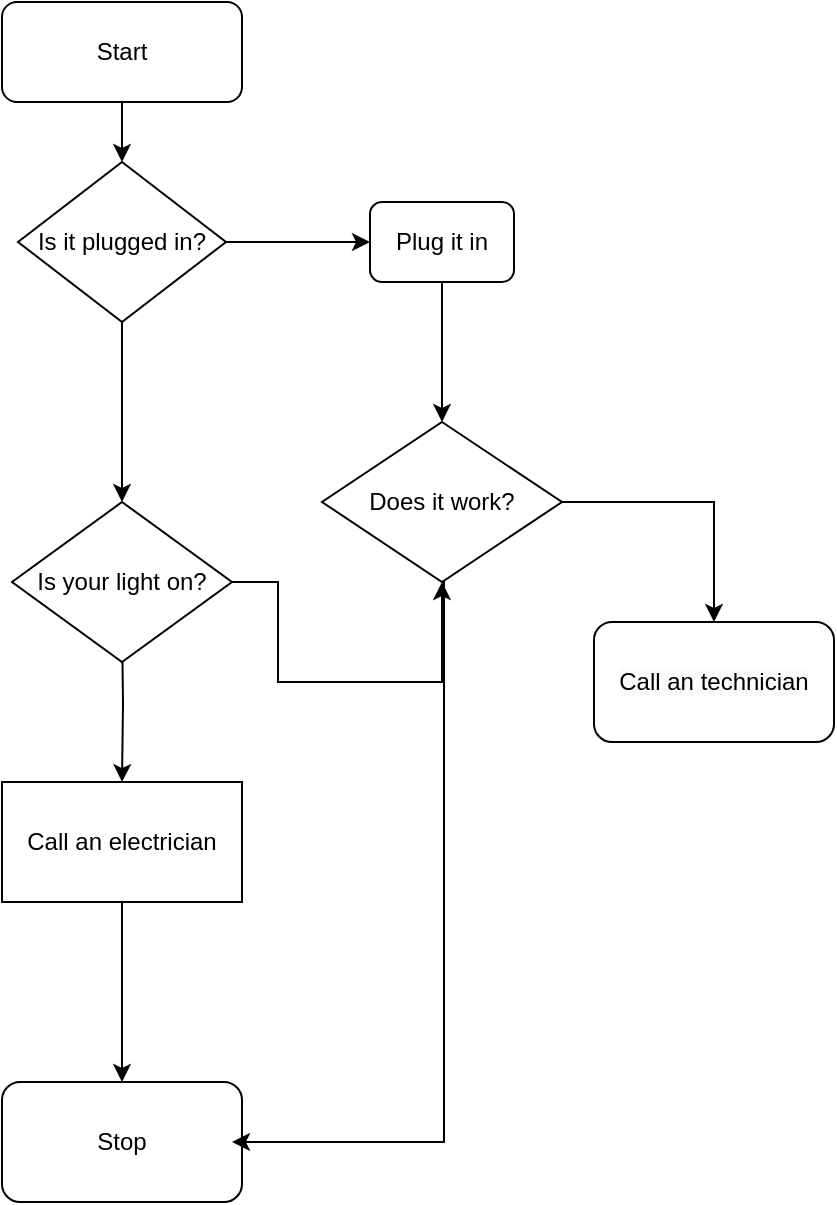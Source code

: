 <mxfile version="22.1.3" type="github">
  <diagram id="C5RBs43oDa-KdzZeNtuy" name="Page-1">
    <mxGraphModel dx="1434" dy="758" grid="1" gridSize="10" guides="1" tooltips="1" connect="1" arrows="1" fold="1" page="1" pageScale="1" pageWidth="827" pageHeight="1169" math="0" shadow="0">
      <root>
        <mxCell id="WIyWlLk6GJQsqaUBKTNV-0" />
        <mxCell id="WIyWlLk6GJQsqaUBKTNV-1" parent="WIyWlLk6GJQsqaUBKTNV-0" />
        <mxCell id="WniCA2Gf39MnclZsc7Ap-8" value="" style="edgeStyle=orthogonalEdgeStyle;rounded=0;orthogonalLoop=1;jettySize=auto;html=1;" edge="1" parent="WIyWlLk6GJQsqaUBKTNV-1" source="WniCA2Gf39MnclZsc7Ap-0" target="WniCA2Gf39MnclZsc7Ap-2">
          <mxGeometry relative="1" as="geometry" />
        </mxCell>
        <mxCell id="WniCA2Gf39MnclZsc7Ap-0" value="Start" style="rounded=1;whiteSpace=wrap;html=1;" vertex="1" parent="WIyWlLk6GJQsqaUBKTNV-1">
          <mxGeometry x="354" width="120" height="50" as="geometry" />
        </mxCell>
        <mxCell id="WniCA2Gf39MnclZsc7Ap-1" value="Stop" style="rounded=1;whiteSpace=wrap;html=1;" vertex="1" parent="WIyWlLk6GJQsqaUBKTNV-1">
          <mxGeometry x="354" y="540" width="120" height="60" as="geometry" />
        </mxCell>
        <mxCell id="WniCA2Gf39MnclZsc7Ap-4" value="" style="edgeStyle=orthogonalEdgeStyle;rounded=0;orthogonalLoop=1;jettySize=auto;html=1;" edge="1" parent="WIyWlLk6GJQsqaUBKTNV-1" source="WniCA2Gf39MnclZsc7Ap-2" target="WniCA2Gf39MnclZsc7Ap-3">
          <mxGeometry relative="1" as="geometry" />
        </mxCell>
        <mxCell id="WniCA2Gf39MnclZsc7Ap-10" value="" style="edgeStyle=orthogonalEdgeStyle;rounded=0;orthogonalLoop=1;jettySize=auto;html=1;" edge="1" parent="WIyWlLk6GJQsqaUBKTNV-1" source="WniCA2Gf39MnclZsc7Ap-2">
          <mxGeometry relative="1" as="geometry">
            <mxPoint x="414" y="250" as="targetPoint" />
          </mxGeometry>
        </mxCell>
        <mxCell id="WniCA2Gf39MnclZsc7Ap-2" value="Is it plugged in?" style="rhombus;whiteSpace=wrap;html=1;" vertex="1" parent="WIyWlLk6GJQsqaUBKTNV-1">
          <mxGeometry x="362" y="80" width="104" height="80" as="geometry" />
        </mxCell>
        <mxCell id="WniCA2Gf39MnclZsc7Ap-15" value="" style="edgeStyle=orthogonalEdgeStyle;rounded=0;orthogonalLoop=1;jettySize=auto;html=1;" edge="1" parent="WIyWlLk6GJQsqaUBKTNV-1" source="WniCA2Gf39MnclZsc7Ap-3">
          <mxGeometry relative="1" as="geometry">
            <mxPoint x="574" y="210" as="targetPoint" />
          </mxGeometry>
        </mxCell>
        <mxCell id="WniCA2Gf39MnclZsc7Ap-3" value="Plug it in" style="rounded=1;whiteSpace=wrap;html=1;" vertex="1" parent="WIyWlLk6GJQsqaUBKTNV-1">
          <mxGeometry x="538" y="100" width="72" height="40" as="geometry" />
        </mxCell>
        <mxCell id="WniCA2Gf39MnclZsc7Ap-12" value="" style="edgeStyle=orthogonalEdgeStyle;rounded=0;orthogonalLoop=1;jettySize=auto;html=1;" edge="1" parent="WIyWlLk6GJQsqaUBKTNV-1" target="WniCA2Gf39MnclZsc7Ap-11">
          <mxGeometry relative="1" as="geometry">
            <mxPoint x="414" y="310" as="sourcePoint" />
          </mxGeometry>
        </mxCell>
        <mxCell id="WniCA2Gf39MnclZsc7Ap-13" value="" style="edgeStyle=orthogonalEdgeStyle;rounded=0;orthogonalLoop=1;jettySize=auto;html=1;" edge="1" parent="WIyWlLk6GJQsqaUBKTNV-1" source="WniCA2Gf39MnclZsc7Ap-11" target="WniCA2Gf39MnclZsc7Ap-1">
          <mxGeometry relative="1" as="geometry" />
        </mxCell>
        <mxCell id="WniCA2Gf39MnclZsc7Ap-11" value="Call an electrician" style="whiteSpace=wrap;html=1;" vertex="1" parent="WIyWlLk6GJQsqaUBKTNV-1">
          <mxGeometry x="354" y="390" width="120" height="60" as="geometry" />
        </mxCell>
        <mxCell id="WniCA2Gf39MnclZsc7Ap-19" value="" style="edgeStyle=orthogonalEdgeStyle;rounded=0;orthogonalLoop=1;jettySize=auto;html=1;" edge="1" parent="WIyWlLk6GJQsqaUBKTNV-1" source="WniCA2Gf39MnclZsc7Ap-23" target="WniCA2Gf39MnclZsc7Ap-18">
          <mxGeometry relative="1" as="geometry">
            <mxPoint x="634" y="240" as="sourcePoint" />
            <Array as="points">
              <mxPoint x="710" y="250" />
            </Array>
          </mxGeometry>
        </mxCell>
        <mxCell id="WniCA2Gf39MnclZsc7Ap-21" value="" style="edgeStyle=orthogonalEdgeStyle;rounded=0;orthogonalLoop=1;jettySize=auto;html=1;entryX=1;entryY=0.5;entryDx=0;entryDy=0;" edge="1" parent="WIyWlLk6GJQsqaUBKTNV-1">
          <mxGeometry relative="1" as="geometry">
            <mxPoint x="575" y="270" as="sourcePoint" />
            <mxPoint x="469" y="570" as="targetPoint" />
            <Array as="points">
              <mxPoint x="575" y="570" />
            </Array>
          </mxGeometry>
        </mxCell>
        <mxCell id="WniCA2Gf39MnclZsc7Ap-18" value="&lt;span style=&quot;color: rgb(0, 0, 0); font-family: Helvetica; font-size: 12px; font-style: normal; font-variant-ligatures: normal; font-variant-caps: normal; font-weight: 400; letter-spacing: normal; orphans: 2; text-align: center; text-indent: 0px; text-transform: none; widows: 2; word-spacing: 0px; -webkit-text-stroke-width: 0px; background-color: rgb(251, 251, 251); text-decoration-thickness: initial; text-decoration-style: initial; text-decoration-color: initial; float: none; display: inline !important;&quot;&gt;Call an technician&lt;/span&gt;" style="whiteSpace=wrap;html=1;rounded=1;" vertex="1" parent="WIyWlLk6GJQsqaUBKTNV-1">
          <mxGeometry x="650" y="310" width="120" height="60" as="geometry" />
        </mxCell>
        <mxCell id="WniCA2Gf39MnclZsc7Ap-25" value="" style="edgeStyle=orthogonalEdgeStyle;rounded=0;orthogonalLoop=1;jettySize=auto;html=1;" edge="1" parent="WIyWlLk6GJQsqaUBKTNV-1" source="WniCA2Gf39MnclZsc7Ap-22" target="WniCA2Gf39MnclZsc7Ap-23">
          <mxGeometry relative="1" as="geometry">
            <Array as="points">
              <mxPoint x="492" y="290" />
              <mxPoint x="492" y="340" />
              <mxPoint x="574" y="340" />
            </Array>
          </mxGeometry>
        </mxCell>
        <mxCell id="WniCA2Gf39MnclZsc7Ap-22" value="Is your light on?" style="rhombus;whiteSpace=wrap;html=1;" vertex="1" parent="WIyWlLk6GJQsqaUBKTNV-1">
          <mxGeometry x="359" y="250" width="110" height="80" as="geometry" />
        </mxCell>
        <mxCell id="WniCA2Gf39MnclZsc7Ap-23" value="Does it work?" style="rhombus;whiteSpace=wrap;html=1;" vertex="1" parent="WIyWlLk6GJQsqaUBKTNV-1">
          <mxGeometry x="514" y="210" width="120" height="80" as="geometry" />
        </mxCell>
      </root>
    </mxGraphModel>
  </diagram>
</mxfile>
